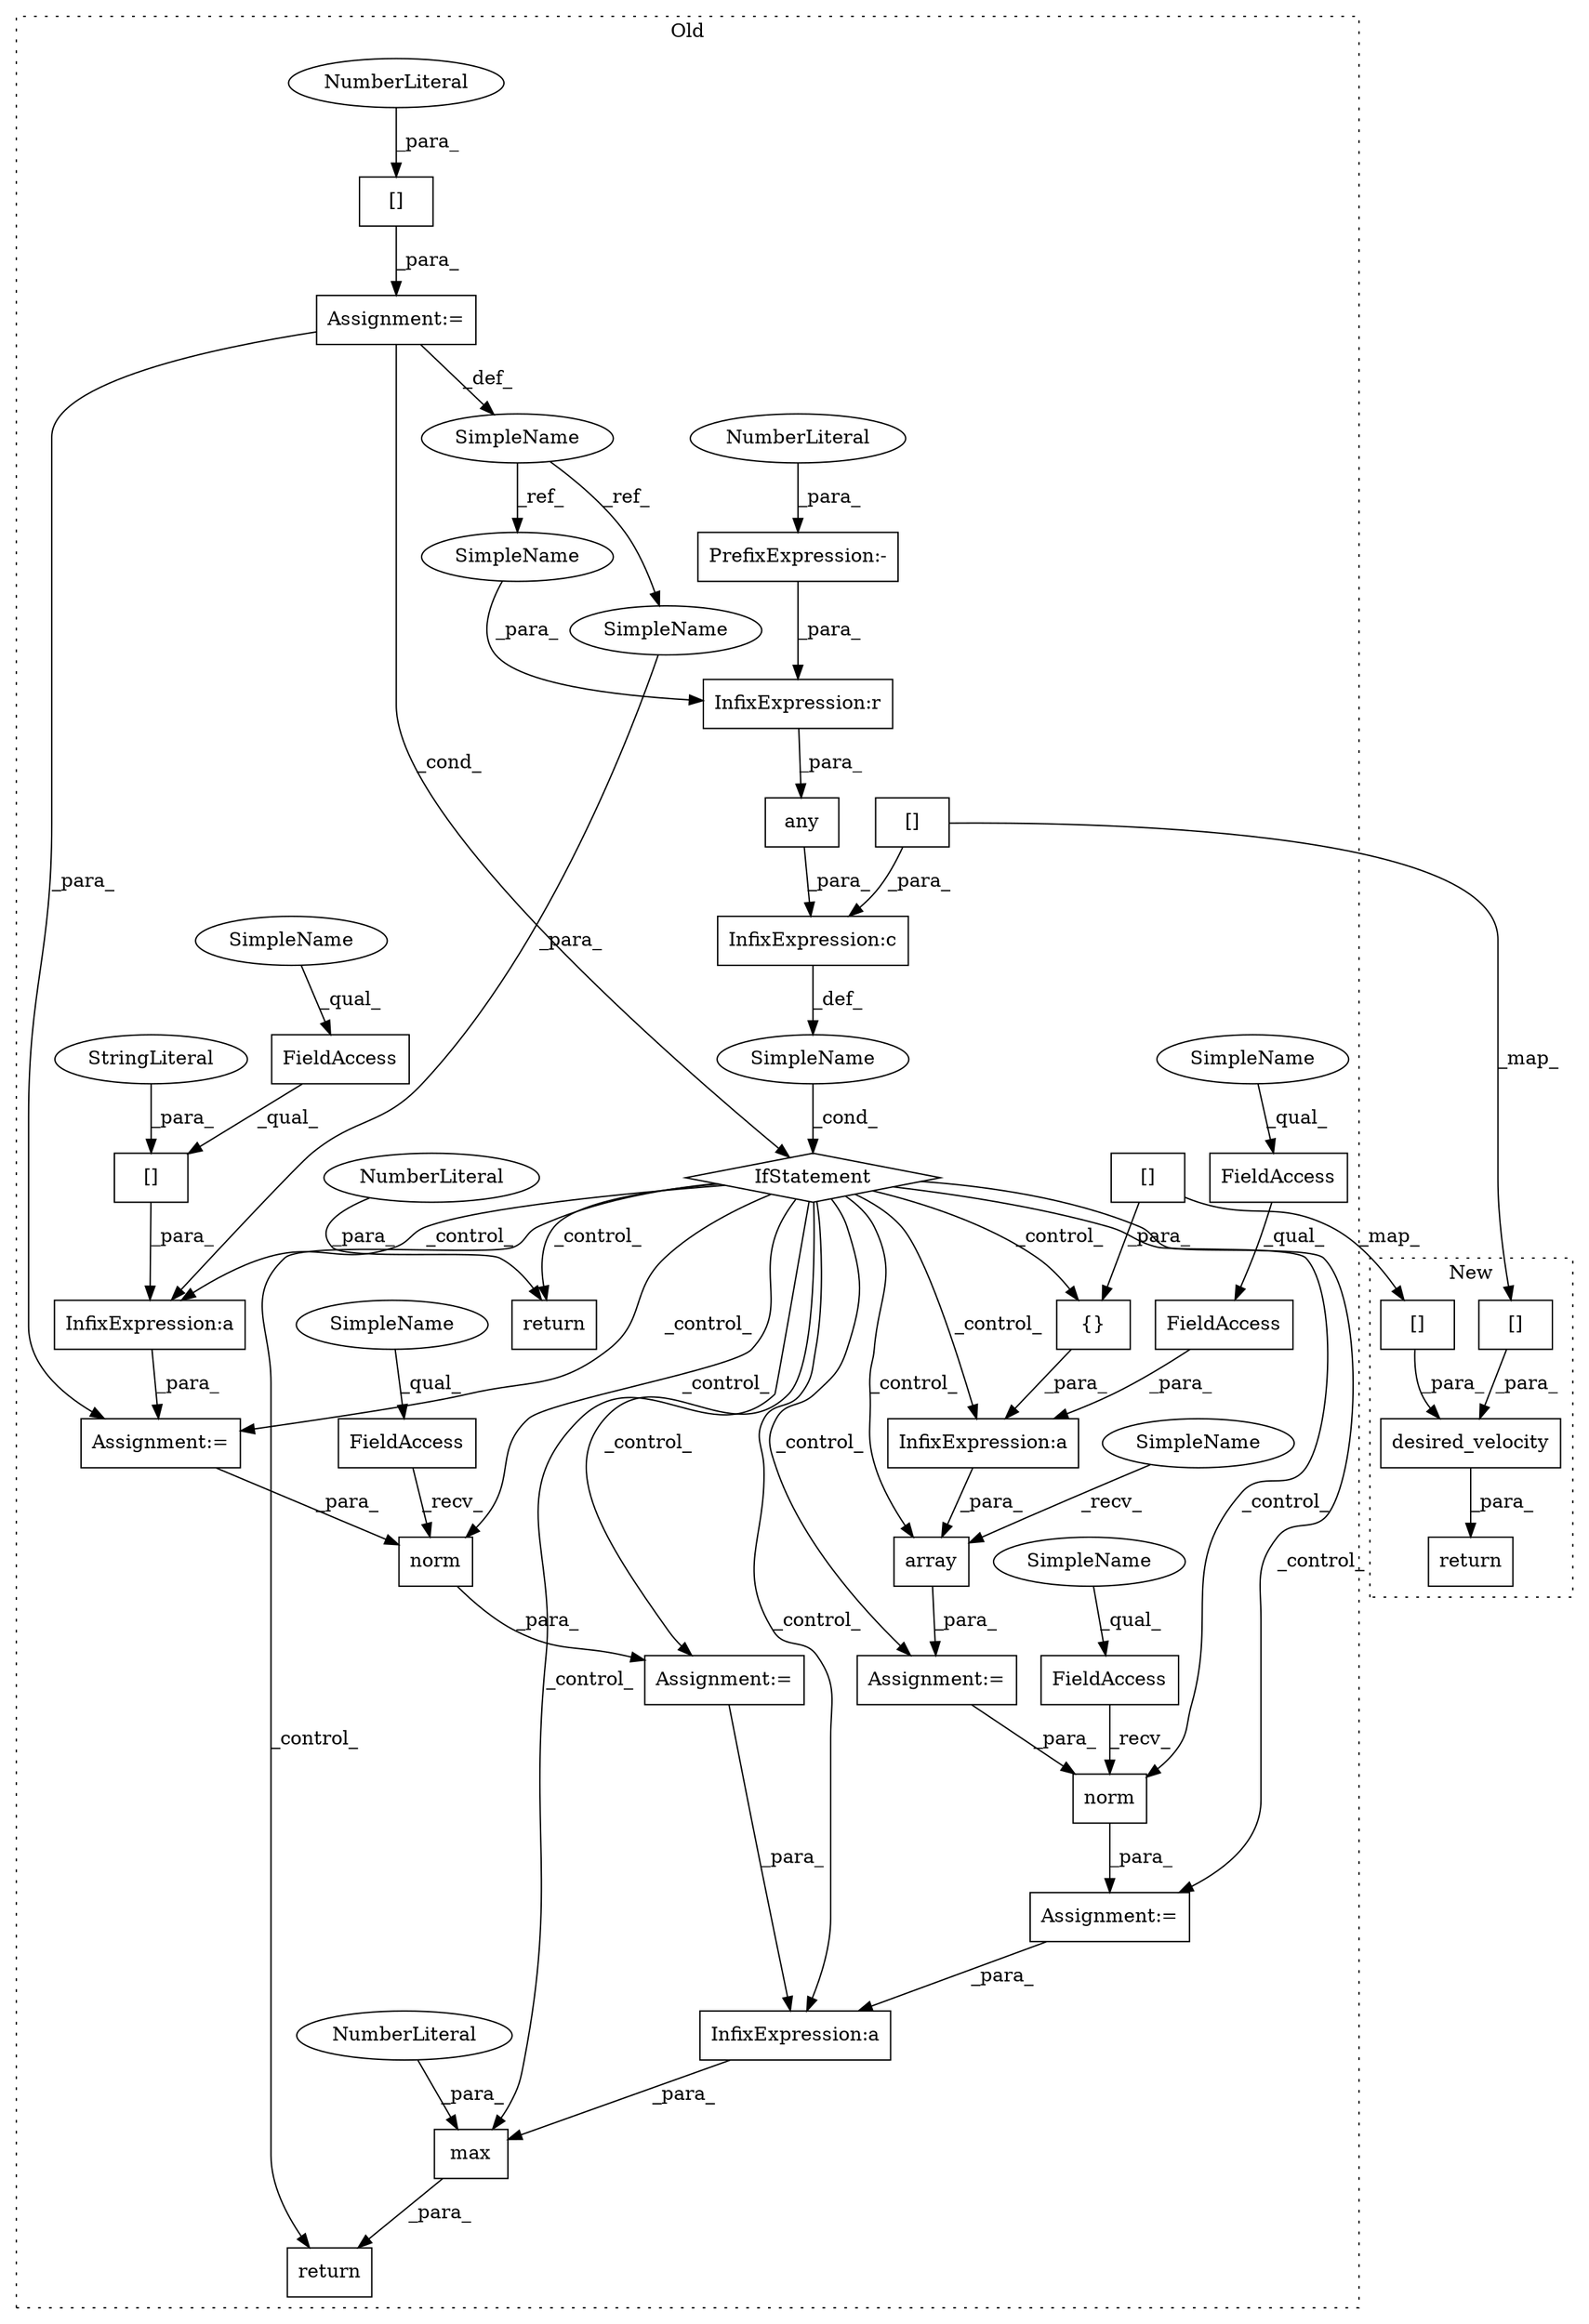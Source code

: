 digraph G {
subgraph cluster0 {
1 [label="{}" a="4" s="1452,1487" l="1,1" shape="box"];
3 [label="InfixExpression:a" a="27" s="1672" l="3" shape="box"];
4 [label="InfixExpression:a" a="27" s="1575" l="3" shape="box"];
5 [label="InfixExpression:a" a="27" s="1488" l="3" shape="box"];
6 [label="InfixExpression:c" a="27" s="1372" l="4" shape="box"];
7 [label="[]" a="2" s="1376,1389" l="7,1" shape="box"];
9 [label="max" a="32" s="1660,1681" l="4,1" shape="box"];
10 [label="NumberLiteral" a="34" s="1680" l="1" shape="ellipse"];
11 [label="SimpleName" a="42" s="" l="" shape="ellipse"];
12 [label="PrefixExpression:-" a="38" s="1367" l="1" shape="box"];
13 [label="NumberLiteral" a="34" s="1368" l="3" shape="ellipse"];
14 [label="any" a="32" s="1357,1371" l="4,1" shape="box"];
15 [label="norm" a="32" s="1637,1646" l="5,1" shape="box"];
16 [label="SimpleName" a="42" s="1335" l="3" shape="ellipse"];
17 [label="InfixExpression:r" a="27" s="1364" l="3" shape="box"];
18 [label="array" a="32" s="1437,1517" l="6,1" shape="box"];
19 [label="norm" a="32" s="1546,1559" l="5,1" shape="box"];
20 [label="FieldAccess" a="22" s="1533" l="12" shape="box"];
21 [label="FieldAccess" a="22" s="1491" l="26" shape="box"];
22 [label="FieldAccess" a="22" s="1491" l="13" shape="box"];
23 [label="FieldAccess" a="22" s="1578" l="15" shape="box"];
24 [label="FieldAccess" a="22" s="1624" l="12" shape="box"];
25 [label="IfStatement" a="25" s="1353,1390" l="4,2" shape="diamond"];
26 [label="Assignment:=" a="7" s="1623" l="1" shape="box"];
27 [label="Assignment:=" a="7" s="1570" l="1" shape="box"];
28 [label="Assignment:=" a="7" s="1338" l="1" shape="box"];
29 [label="Assignment:=" a="7" s="1430" l="1" shape="box"];
30 [label="Assignment:=" a="7" s="1532" l="1" shape="box"];
31 [label="return" a="41" s="1653" l="7" shape="box"];
34 [label="[]" a="2" s="1453,1486" l="16,1" shape="box"];
35 [label="return" a="41" s="1400" l="7" shape="box"];
36 [label="[]" a="2" s="1339,1346" l="6,1" shape="box"];
37 [label="NumberLiteral" a="34" s="1345" l="1" shape="ellipse"];
38 [label="NumberLiteral" a="34" s="1407" l="3" shape="ellipse"];
39 [label="[]" a="2" s="1578,1611" l="16,1" shape="box"];
40 [label="StringLiteral" a="45" s="1594" l="17" shape="ellipse"];
41 [label="SimpleName" a="42" s="1533" l="5" shape="ellipse"];
42 [label="SimpleName" a="42" s="1431" l="5" shape="ellipse"];
43 [label="SimpleName" a="42" s="1624" l="5" shape="ellipse"];
44 [label="SimpleName" a="42" s="1578" l="4" shape="ellipse"];
45 [label="SimpleName" a="42" s="1491" l="4" shape="ellipse"];
46 [label="SimpleName" a="42" s="1572" l="3" shape="ellipse"];
47 [label="SimpleName" a="42" s="1361" l="3" shape="ellipse"];
label = "Old";
style="dotted";
}
subgraph cluster1 {
2 [label="desired_velocity" a="32" s="1344,1427" l="17,1" shape="box"];
8 [label="[]" a="2" s="1378,1391" l="7,1" shape="box"];
32 [label="return" a="41" s="1329" l="7" shape="box"];
33 [label="[]" a="2" s="1393,1426" l="16,1" shape="box"];
label = "New";
style="dotted";
}
1 -> 5 [label="_para_"];
2 -> 32 [label="_para_"];
3 -> 9 [label="_para_"];
4 -> 27 [label="_para_"];
5 -> 18 [label="_para_"];
6 -> 11 [label="_def_"];
7 -> 6 [label="_para_"];
7 -> 8 [label="_map_"];
8 -> 2 [label="_para_"];
9 -> 31 [label="_para_"];
10 -> 9 [label="_para_"];
11 -> 25 [label="_cond_"];
12 -> 17 [label="_para_"];
13 -> 12 [label="_para_"];
14 -> 6 [label="_para_"];
15 -> 26 [label="_para_"];
16 -> 47 [label="_ref_"];
16 -> 46 [label="_ref_"];
17 -> 14 [label="_para_"];
18 -> 29 [label="_para_"];
19 -> 30 [label="_para_"];
20 -> 19 [label="_recv_"];
21 -> 5 [label="_para_"];
22 -> 21 [label="_qual_"];
23 -> 39 [label="_qual_"];
24 -> 15 [label="_recv_"];
25 -> 29 [label="_control_"];
25 -> 9 [label="_control_"];
25 -> 5 [label="_control_"];
25 -> 27 [label="_control_"];
25 -> 30 [label="_control_"];
25 -> 4 [label="_control_"];
25 -> 3 [label="_control_"];
25 -> 18 [label="_control_"];
25 -> 35 [label="_control_"];
25 -> 19 [label="_control_"];
25 -> 26 [label="_control_"];
25 -> 1 [label="_control_"];
25 -> 31 [label="_control_"];
25 -> 15 [label="_control_"];
26 -> 3 [label="_para_"];
27 -> 15 [label="_para_"];
28 -> 27 [label="_para_"];
28 -> 25 [label="_cond_"];
28 -> 16 [label="_def_"];
29 -> 19 [label="_para_"];
30 -> 3 [label="_para_"];
33 -> 2 [label="_para_"];
34 -> 33 [label="_map_"];
34 -> 1 [label="_para_"];
36 -> 28 [label="_para_"];
37 -> 36 [label="_para_"];
38 -> 35 [label="_para_"];
39 -> 4 [label="_para_"];
40 -> 39 [label="_para_"];
41 -> 20 [label="_qual_"];
42 -> 18 [label="_recv_"];
43 -> 24 [label="_qual_"];
44 -> 23 [label="_qual_"];
45 -> 22 [label="_qual_"];
46 -> 4 [label="_para_"];
47 -> 17 [label="_para_"];
}